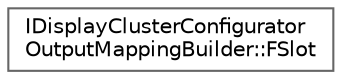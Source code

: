 digraph "Graphical Class Hierarchy"
{
 // INTERACTIVE_SVG=YES
 // LATEX_PDF_SIZE
  bgcolor="transparent";
  edge [fontname=Helvetica,fontsize=10,labelfontname=Helvetica,labelfontsize=10];
  node [fontname=Helvetica,fontsize=10,shape=box,height=0.2,width=0.4];
  rankdir="LR";
  Node0 [id="Node000000",label="IDisplayClusterConfigurator\lOutputMappingBuilder::FSlot",height=0.2,width=0.4,color="grey40", fillcolor="white", style="filled",URL="$d2/d94/structIDisplayClusterConfiguratorOutputMappingBuilder_1_1FSlot.html",tooltip=" "];
}
